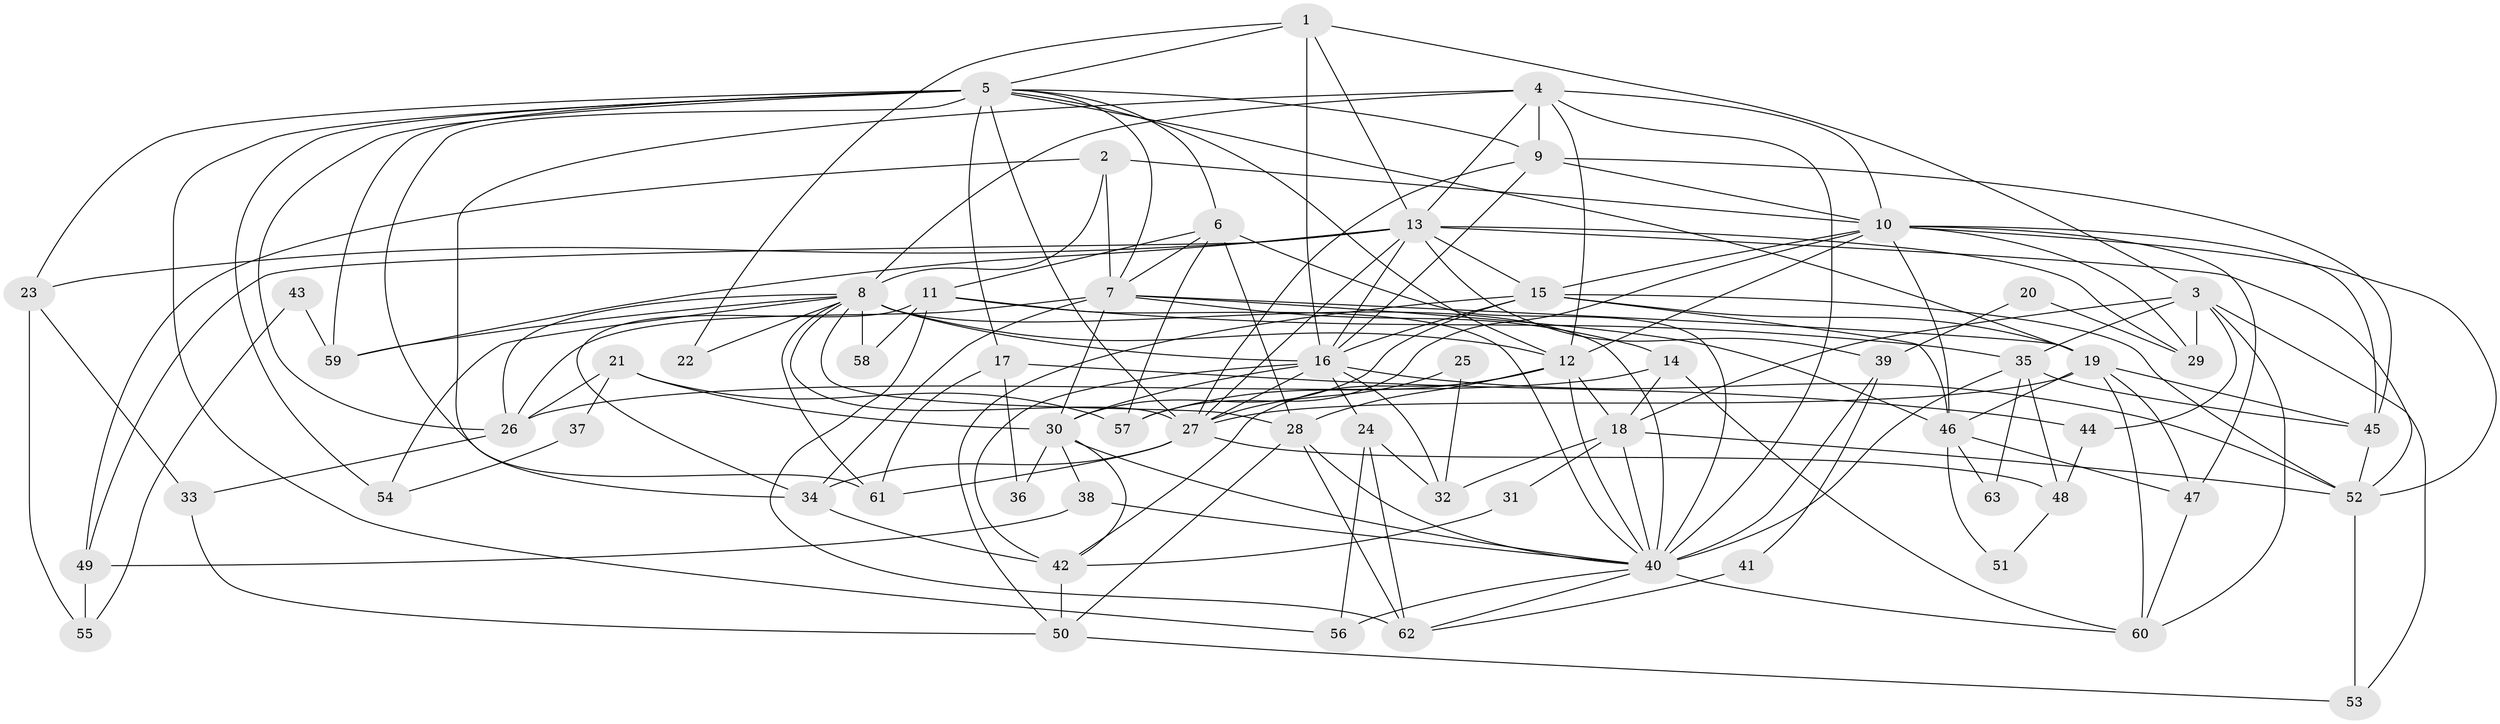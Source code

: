 // original degree distribution, {5: 0.2, 2: 0.136, 4: 0.264, 8: 0.024, 3: 0.272, 6: 0.064, 7: 0.04}
// Generated by graph-tools (version 1.1) at 2025/36/03/09/25 02:36:01]
// undirected, 63 vertices, 168 edges
graph export_dot {
graph [start="1"]
  node [color=gray90,style=filled];
  1;
  2;
  3;
  4;
  5;
  6;
  7;
  8;
  9;
  10;
  11;
  12;
  13;
  14;
  15;
  16;
  17;
  18;
  19;
  20;
  21;
  22;
  23;
  24;
  25;
  26;
  27;
  28;
  29;
  30;
  31;
  32;
  33;
  34;
  35;
  36;
  37;
  38;
  39;
  40;
  41;
  42;
  43;
  44;
  45;
  46;
  47;
  48;
  49;
  50;
  51;
  52;
  53;
  54;
  55;
  56;
  57;
  58;
  59;
  60;
  61;
  62;
  63;
  1 -- 3 [weight=1.0];
  1 -- 5 [weight=1.0];
  1 -- 13 [weight=1.0];
  1 -- 16 [weight=1.0];
  1 -- 22 [weight=1.0];
  2 -- 7 [weight=1.0];
  2 -- 8 [weight=1.0];
  2 -- 10 [weight=1.0];
  2 -- 49 [weight=1.0];
  3 -- 18 [weight=1.0];
  3 -- 29 [weight=1.0];
  3 -- 35 [weight=1.0];
  3 -- 44 [weight=1.0];
  3 -- 53 [weight=1.0];
  3 -- 60 [weight=1.0];
  4 -- 8 [weight=1.0];
  4 -- 9 [weight=1.0];
  4 -- 10 [weight=1.0];
  4 -- 12 [weight=1.0];
  4 -- 13 [weight=2.0];
  4 -- 34 [weight=1.0];
  4 -- 40 [weight=2.0];
  5 -- 6 [weight=2.0];
  5 -- 7 [weight=1.0];
  5 -- 9 [weight=1.0];
  5 -- 12 [weight=1.0];
  5 -- 17 [weight=1.0];
  5 -- 19 [weight=1.0];
  5 -- 23 [weight=1.0];
  5 -- 26 [weight=1.0];
  5 -- 27 [weight=2.0];
  5 -- 54 [weight=1.0];
  5 -- 56 [weight=1.0];
  5 -- 59 [weight=1.0];
  5 -- 61 [weight=1.0];
  6 -- 7 [weight=1.0];
  6 -- 11 [weight=2.0];
  6 -- 28 [weight=2.0];
  6 -- 40 [weight=1.0];
  6 -- 57 [weight=1.0];
  7 -- 14 [weight=1.0];
  7 -- 19 [weight=1.0];
  7 -- 26 [weight=1.0];
  7 -- 30 [weight=1.0];
  7 -- 34 [weight=1.0];
  7 -- 46 [weight=1.0];
  8 -- 12 [weight=2.0];
  8 -- 16 [weight=1.0];
  8 -- 22 [weight=1.0];
  8 -- 26 [weight=1.0];
  8 -- 27 [weight=1.0];
  8 -- 28 [weight=1.0];
  8 -- 40 [weight=3.0];
  8 -- 54 [weight=1.0];
  8 -- 58 [weight=1.0];
  8 -- 59 [weight=1.0];
  8 -- 61 [weight=1.0];
  9 -- 10 [weight=1.0];
  9 -- 16 [weight=1.0];
  9 -- 27 [weight=1.0];
  9 -- 45 [weight=1.0];
  10 -- 12 [weight=2.0];
  10 -- 15 [weight=1.0];
  10 -- 29 [weight=1.0];
  10 -- 45 [weight=1.0];
  10 -- 46 [weight=1.0];
  10 -- 47 [weight=1.0];
  10 -- 52 [weight=1.0];
  10 -- 57 [weight=1.0];
  11 -- 34 [weight=1.0];
  11 -- 35 [weight=1.0];
  11 -- 40 [weight=2.0];
  11 -- 58 [weight=1.0];
  11 -- 62 [weight=1.0];
  12 -- 18 [weight=1.0];
  12 -- 28 [weight=1.0];
  12 -- 40 [weight=1.0];
  12 -- 42 [weight=1.0];
  12 -- 57 [weight=1.0];
  13 -- 15 [weight=1.0];
  13 -- 16 [weight=3.0];
  13 -- 23 [weight=1.0];
  13 -- 27 [weight=1.0];
  13 -- 29 [weight=1.0];
  13 -- 39 [weight=1.0];
  13 -- 49 [weight=1.0];
  13 -- 52 [weight=1.0];
  13 -- 59 [weight=1.0];
  14 -- 18 [weight=1.0];
  14 -- 26 [weight=1.0];
  14 -- 60 [weight=1.0];
  15 -- 16 [weight=2.0];
  15 -- 19 [weight=2.0];
  15 -- 30 [weight=1.0];
  15 -- 46 [weight=1.0];
  15 -- 50 [weight=1.0];
  15 -- 52 [weight=1.0];
  16 -- 24 [weight=1.0];
  16 -- 27 [weight=1.0];
  16 -- 30 [weight=1.0];
  16 -- 32 [weight=1.0];
  16 -- 42 [weight=2.0];
  16 -- 52 [weight=1.0];
  17 -- 36 [weight=1.0];
  17 -- 44 [weight=1.0];
  17 -- 61 [weight=1.0];
  18 -- 31 [weight=1.0];
  18 -- 32 [weight=1.0];
  18 -- 40 [weight=1.0];
  18 -- 52 [weight=1.0];
  19 -- 27 [weight=1.0];
  19 -- 45 [weight=1.0];
  19 -- 46 [weight=1.0];
  19 -- 47 [weight=1.0];
  19 -- 60 [weight=1.0];
  20 -- 29 [weight=1.0];
  20 -- 39 [weight=1.0];
  21 -- 26 [weight=1.0];
  21 -- 30 [weight=1.0];
  21 -- 37 [weight=1.0];
  21 -- 57 [weight=1.0];
  23 -- 33 [weight=1.0];
  23 -- 55 [weight=1.0];
  24 -- 32 [weight=1.0];
  24 -- 56 [weight=1.0];
  24 -- 62 [weight=1.0];
  25 -- 27 [weight=1.0];
  25 -- 32 [weight=1.0];
  26 -- 33 [weight=1.0];
  27 -- 34 [weight=1.0];
  27 -- 48 [weight=1.0];
  27 -- 61 [weight=1.0];
  28 -- 40 [weight=1.0];
  28 -- 50 [weight=1.0];
  28 -- 62 [weight=1.0];
  30 -- 36 [weight=1.0];
  30 -- 38 [weight=1.0];
  30 -- 40 [weight=1.0];
  30 -- 42 [weight=1.0];
  31 -- 42 [weight=1.0];
  33 -- 50 [weight=1.0];
  34 -- 42 [weight=1.0];
  35 -- 40 [weight=1.0];
  35 -- 45 [weight=1.0];
  35 -- 48 [weight=1.0];
  35 -- 63 [weight=1.0];
  37 -- 54 [weight=1.0];
  38 -- 40 [weight=1.0];
  38 -- 49 [weight=1.0];
  39 -- 40 [weight=1.0];
  39 -- 41 [weight=1.0];
  40 -- 56 [weight=1.0];
  40 -- 60 [weight=1.0];
  40 -- 62 [weight=1.0];
  41 -- 62 [weight=1.0];
  42 -- 50 [weight=1.0];
  43 -- 55 [weight=1.0];
  43 -- 59 [weight=1.0];
  44 -- 48 [weight=1.0];
  45 -- 52 [weight=1.0];
  46 -- 47 [weight=1.0];
  46 -- 51 [weight=1.0];
  46 -- 63 [weight=1.0];
  47 -- 60 [weight=1.0];
  48 -- 51 [weight=1.0];
  49 -- 55 [weight=1.0];
  50 -- 53 [weight=1.0];
  52 -- 53 [weight=1.0];
}
